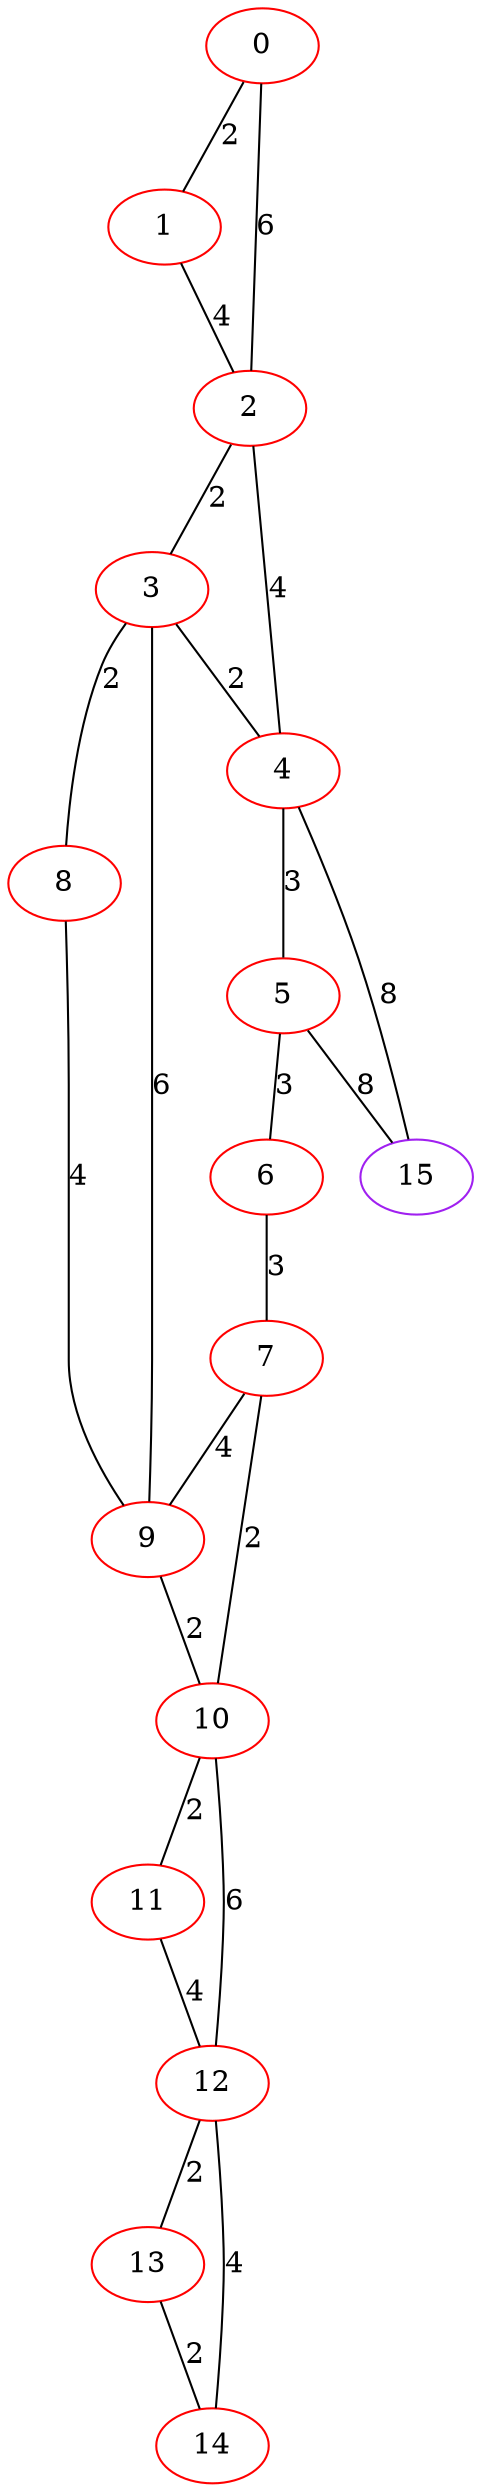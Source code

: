 graph "" {
0 [color=red, weight=1];
1 [color=red, weight=1];
2 [color=red, weight=1];
3 [color=red, weight=1];
4 [color=red, weight=1];
5 [color=red, weight=1];
6 [color=red, weight=1];
7 [color=red, weight=1];
8 [color=red, weight=1];
9 [color=red, weight=1];
10 [color=red, weight=1];
11 [color=red, weight=1];
12 [color=red, weight=1];
13 [color=red, weight=1];
14 [color=red, weight=1];
15 [color=purple, weight=4];
0 -- 1  [key=0, label=2];
0 -- 2  [key=0, label=6];
1 -- 2  [key=0, label=4];
2 -- 3  [key=0, label=2];
2 -- 4  [key=0, label=4];
3 -- 8  [key=0, label=2];
3 -- 9  [key=0, label=6];
3 -- 4  [key=0, label=2];
4 -- 5  [key=0, label=3];
4 -- 15  [key=0, label=8];
5 -- 6  [key=0, label=3];
5 -- 15  [key=0, label=8];
6 -- 7  [key=0, label=3];
7 -- 9  [key=0, label=4];
7 -- 10  [key=0, label=2];
8 -- 9  [key=0, label=4];
9 -- 10  [key=0, label=2];
10 -- 11  [key=0, label=2];
10 -- 12  [key=0, label=6];
11 -- 12  [key=0, label=4];
12 -- 13  [key=0, label=2];
12 -- 14  [key=0, label=4];
13 -- 14  [key=0, label=2];
}
